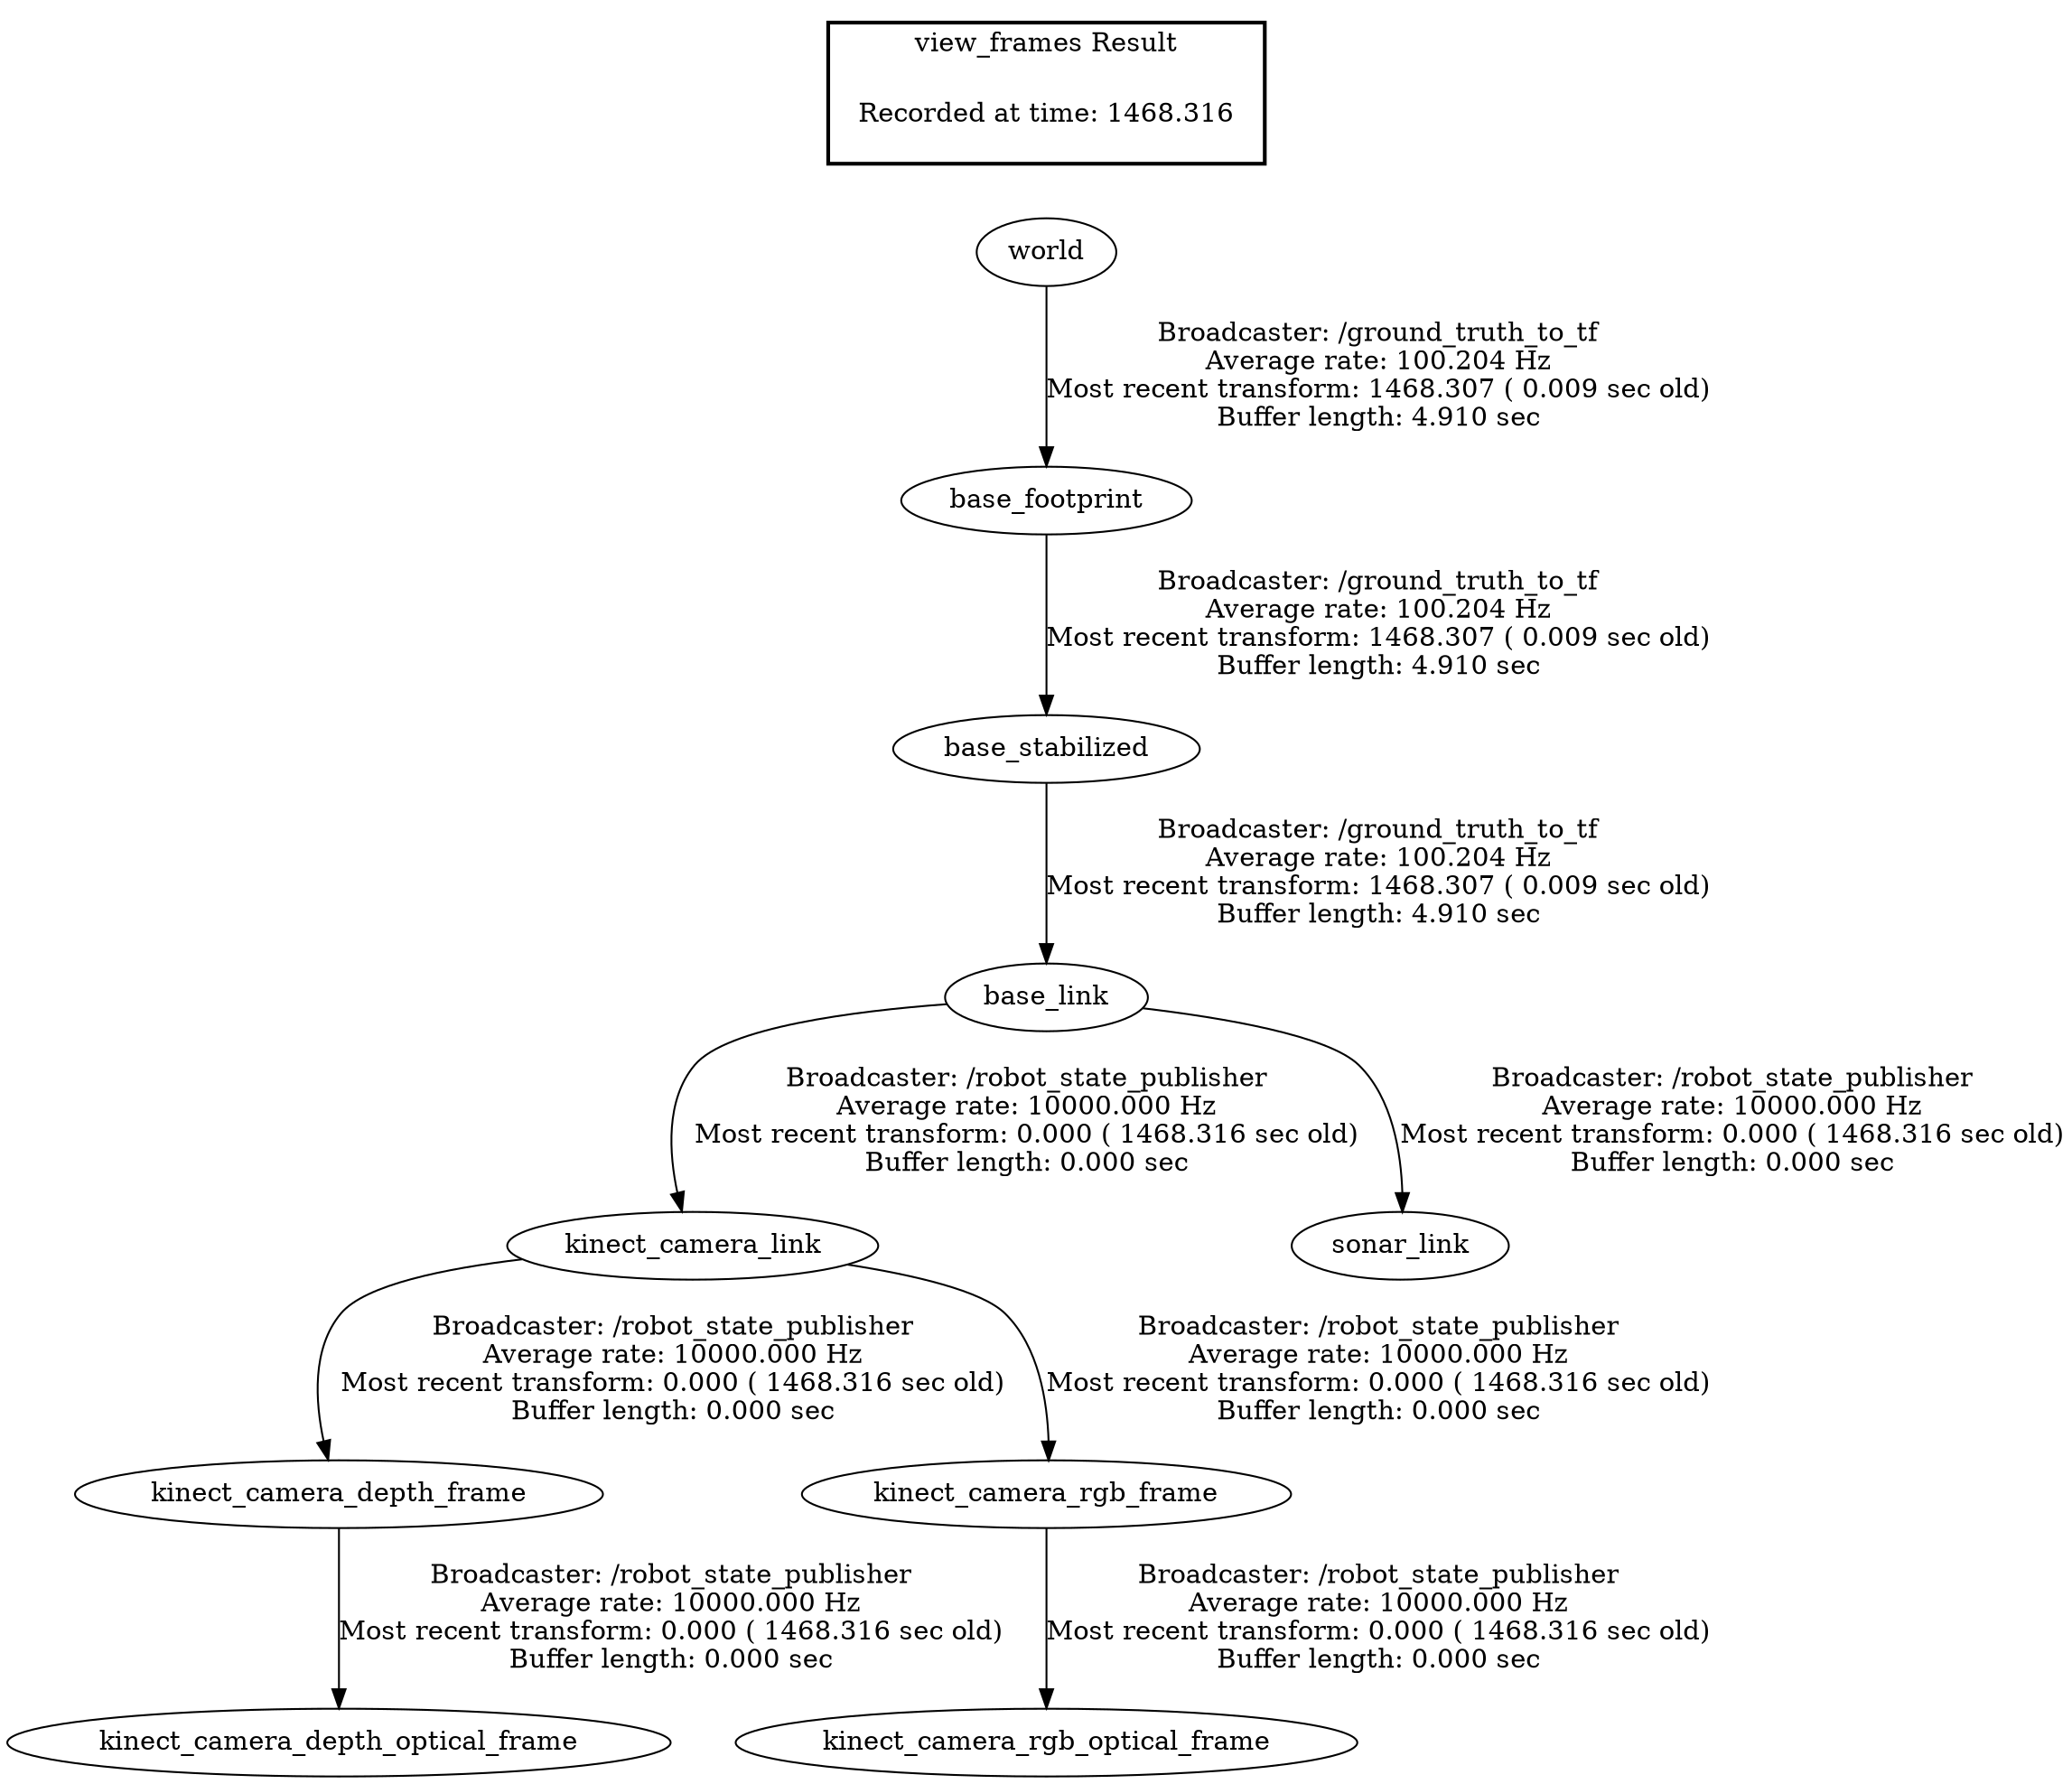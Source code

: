 digraph G {
"kinect_camera_link" -> "kinect_camera_depth_frame"[label="Broadcaster: /robot_state_publisher\nAverage rate: 10000.000 Hz\nMost recent transform: 0.000 ( 1468.316 sec old)\nBuffer length: 0.000 sec\n"];
"base_link" -> "kinect_camera_link"[label="Broadcaster: /robot_state_publisher\nAverage rate: 10000.000 Hz\nMost recent transform: 0.000 ( 1468.316 sec old)\nBuffer length: 0.000 sec\n"];
"kinect_camera_depth_frame" -> "kinect_camera_depth_optical_frame"[label="Broadcaster: /robot_state_publisher\nAverage rate: 10000.000 Hz\nMost recent transform: 0.000 ( 1468.316 sec old)\nBuffer length: 0.000 sec\n"];
"base_stabilized" -> "base_link"[label="Broadcaster: /ground_truth_to_tf\nAverage rate: 100.204 Hz\nMost recent transform: 1468.307 ( 0.009 sec old)\nBuffer length: 4.910 sec\n"];
"kinect_camera_link" -> "kinect_camera_rgb_frame"[label="Broadcaster: /robot_state_publisher\nAverage rate: 10000.000 Hz\nMost recent transform: 0.000 ( 1468.316 sec old)\nBuffer length: 0.000 sec\n"];
"kinect_camera_rgb_frame" -> "kinect_camera_rgb_optical_frame"[label="Broadcaster: /robot_state_publisher\nAverage rate: 10000.000 Hz\nMost recent transform: 0.000 ( 1468.316 sec old)\nBuffer length: 0.000 sec\n"];
"base_link" -> "sonar_link"[label="Broadcaster: /robot_state_publisher\nAverage rate: 10000.000 Hz\nMost recent transform: 0.000 ( 1468.316 sec old)\nBuffer length: 0.000 sec\n"];
"world" -> "base_footprint"[label="Broadcaster: /ground_truth_to_tf\nAverage rate: 100.204 Hz\nMost recent transform: 1468.307 ( 0.009 sec old)\nBuffer length: 4.910 sec\n"];
"base_footprint" -> "base_stabilized"[label="Broadcaster: /ground_truth_to_tf\nAverage rate: 100.204 Hz\nMost recent transform: 1468.307 ( 0.009 sec old)\nBuffer length: 4.910 sec\n"];
edge [style=invis];
 subgraph cluster_legend { style=bold; color=black; label ="view_frames Result";
"Recorded at time: 1468.316"[ shape=plaintext ] ;
 }->"world";
}